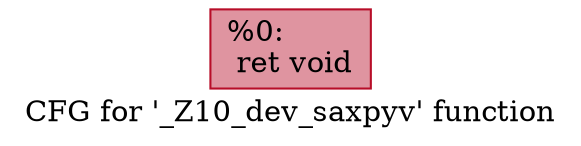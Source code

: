digraph "CFG for '_Z10_dev_saxpyv' function" {
	label="CFG for '_Z10_dev_saxpyv' function";

	Node0x48ef160 [shape=record,color="#b70d28ff", style=filled, fillcolor="#b70d2870",label="{%0:\l  ret void\l}"];
}
